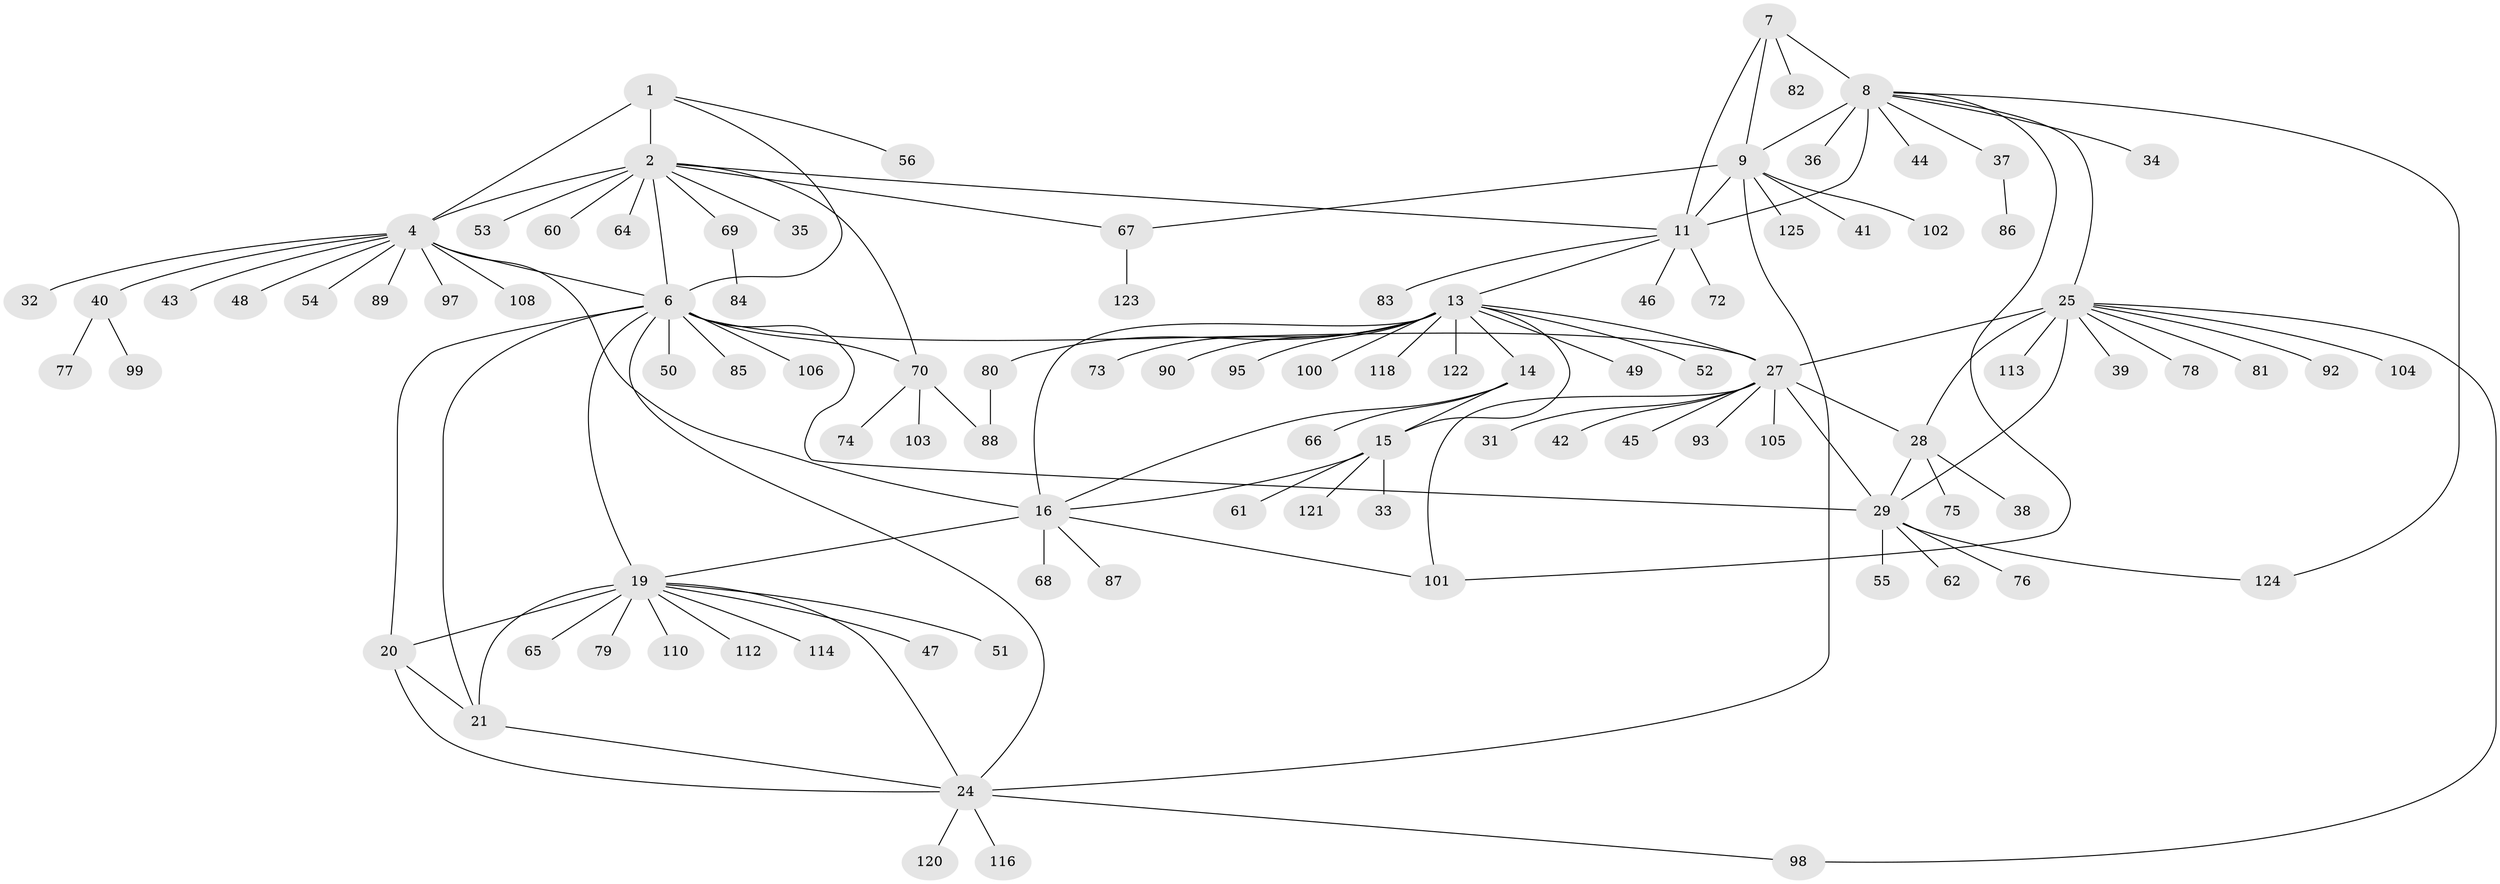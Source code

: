 // original degree distribution, {6: 0.024, 7: 0.064, 11: 0.032, 8: 0.024, 9: 0.048, 10: 0.016, 16: 0.008, 5: 0.024, 14: 0.008, 1: 0.608, 2: 0.112, 3: 0.024, 4: 0.008}
// Generated by graph-tools (version 1.1) at 2025/11/02/27/25 16:11:30]
// undirected, 101 vertices, 131 edges
graph export_dot {
graph [start="1"]
  node [color=gray90,style=filled];
  1;
  2 [super="+3"];
  4 [super="+5"];
  6 [super="+23"];
  7 [super="+59"];
  8 [super="+12"];
  9 [super="+10"];
  11;
  13 [super="+17"];
  14 [super="+107"];
  15 [super="+119"];
  16 [super="+18"];
  19 [super="+22"];
  20;
  21;
  24 [super="+91"];
  25 [super="+26"];
  27 [super="+63"];
  28;
  29 [super="+30"];
  31;
  32 [super="+115"];
  33;
  34;
  35;
  36;
  37 [super="+71"];
  38;
  39;
  40 [super="+57"];
  41;
  42;
  43;
  44;
  45;
  46;
  47;
  48 [super="+58"];
  49;
  50;
  51;
  52;
  53;
  54;
  55 [super="+96"];
  56;
  60;
  61;
  62;
  64;
  65;
  66;
  67;
  68;
  69;
  70 [super="+94"];
  72;
  73;
  74;
  75 [super="+109"];
  76;
  77;
  78;
  79;
  80;
  81;
  82;
  83;
  84;
  85;
  86;
  87;
  88;
  89;
  90;
  92;
  93;
  95;
  97;
  98;
  99;
  100;
  101 [super="+117"];
  102;
  103;
  104;
  105;
  106 [super="+111"];
  108;
  110;
  112;
  113;
  114;
  116;
  118;
  120;
  121;
  122;
  123;
  124;
  125;
  1 -- 2 [weight=2];
  1 -- 4 [weight=2];
  1 -- 6;
  1 -- 56;
  2 -- 4 [weight=4];
  2 -- 6 [weight=2];
  2 -- 35;
  2 -- 69;
  2 -- 64;
  2 -- 67;
  2 -- 70;
  2 -- 11;
  2 -- 53;
  2 -- 60;
  4 -- 6 [weight=2];
  4 -- 32;
  4 -- 40;
  4 -- 43;
  4 -- 48;
  4 -- 54;
  4 -- 97;
  4 -- 16;
  4 -- 89;
  4 -- 108;
  6 -- 29;
  6 -- 70;
  6 -- 106;
  6 -- 50;
  6 -- 19 [weight=2];
  6 -- 20;
  6 -- 21;
  6 -- 85;
  6 -- 24;
  6 -- 27;
  7 -- 8 [weight=2];
  7 -- 9 [weight=2];
  7 -- 11;
  7 -- 82;
  8 -- 9 [weight=4];
  8 -- 11 [weight=2];
  8 -- 25;
  8 -- 34;
  8 -- 36;
  8 -- 37;
  8 -- 44;
  8 -- 124;
  8 -- 101;
  9 -- 11 [weight=2];
  9 -- 41;
  9 -- 67;
  9 -- 102;
  9 -- 24 [weight=2];
  9 -- 125;
  11 -- 13;
  11 -- 46;
  11 -- 72;
  11 -- 83;
  13 -- 14 [weight=2];
  13 -- 15 [weight=2];
  13 -- 16 [weight=4];
  13 -- 27 [weight=2];
  13 -- 49;
  13 -- 52;
  13 -- 73;
  13 -- 80;
  13 -- 90;
  13 -- 95;
  13 -- 100;
  13 -- 118;
  13 -- 122;
  14 -- 15;
  14 -- 16 [weight=2];
  14 -- 66;
  15 -- 16 [weight=2];
  15 -- 33;
  15 -- 61;
  15 -- 121;
  16 -- 19;
  16 -- 87;
  16 -- 68;
  16 -- 101;
  19 -- 20 [weight=2];
  19 -- 21 [weight=2];
  19 -- 24 [weight=2];
  19 -- 65;
  19 -- 79;
  19 -- 114;
  19 -- 110;
  19 -- 47;
  19 -- 112;
  19 -- 51;
  20 -- 21;
  20 -- 24;
  21 -- 24;
  24 -- 98;
  24 -- 116;
  24 -- 120;
  25 -- 27 [weight=2];
  25 -- 28 [weight=2];
  25 -- 29 [weight=4];
  25 -- 39;
  25 -- 81;
  25 -- 92;
  25 -- 98;
  25 -- 104;
  25 -- 78;
  25 -- 113;
  27 -- 28;
  27 -- 29 [weight=2];
  27 -- 31;
  27 -- 42;
  27 -- 45;
  27 -- 93;
  27 -- 101;
  27 -- 105;
  28 -- 29 [weight=2];
  28 -- 38;
  28 -- 75;
  29 -- 124;
  29 -- 55;
  29 -- 62;
  29 -- 76;
  37 -- 86;
  40 -- 77;
  40 -- 99;
  67 -- 123;
  69 -- 84;
  70 -- 74;
  70 -- 88;
  70 -- 103;
  80 -- 88;
}
